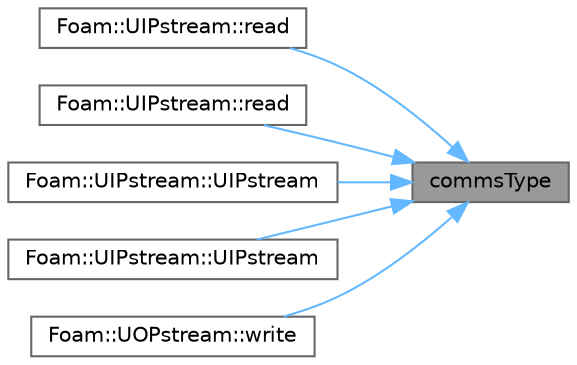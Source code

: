 digraph "commsType"
{
 // LATEX_PDF_SIZE
  bgcolor="transparent";
  edge [fontname=Helvetica,fontsize=10,labelfontname=Helvetica,labelfontsize=10];
  node [fontname=Helvetica,fontsize=10,shape=box,height=0.2,width=0.4];
  rankdir="RL";
  Node1 [id="Node000001",label="commsType",height=0.2,width=0.4,color="gray40", fillcolor="grey60", style="filled", fontcolor="black",tooltip=" "];
  Node1 -> Node2 [id="edge1_Node000001_Node000002",dir="back",color="steelblue1",style="solid",tooltip=" "];
  Node2 [id="Node000002",label="Foam::UIPstream::read",height=0.2,width=0.4,color="grey40", fillcolor="white", style="filled",URL="$classFoam_1_1UIPstream.html#ab438fa8567a08f090f120ee726b23b33",tooltip=" "];
  Node1 -> Node3 [id="edge2_Node000001_Node000003",dir="back",color="steelblue1",style="solid",tooltip=" "];
  Node3 [id="Node000003",label="Foam::UIPstream::read",height=0.2,width=0.4,color="grey40", fillcolor="white", style="filled",URL="$classFoam_1_1UIPstream.html#a0bd0c4d0eebb5c24e653809ffa365b06",tooltip=" "];
  Node1 -> Node4 [id="edge3_Node000001_Node000004",dir="back",color="steelblue1",style="solid",tooltip=" "];
  Node4 [id="Node000004",label="Foam::UIPstream::UIPstream",height=0.2,width=0.4,color="grey40", fillcolor="white", style="filled",URL="$classFoam_1_1UIPstream.html#a193e4e50352ab813224e4e70788392cd",tooltip=" "];
  Node1 -> Node5 [id="edge4_Node000001_Node000005",dir="back",color="steelblue1",style="solid",tooltip=" "];
  Node5 [id="Node000005",label="Foam::UIPstream::UIPstream",height=0.2,width=0.4,color="grey40", fillcolor="white", style="filled",URL="$classFoam_1_1UIPstream.html#a3139450cb3c6d3ba07a9721610024d45",tooltip=" "];
  Node1 -> Node6 [id="edge5_Node000001_Node000006",dir="back",color="steelblue1",style="solid",tooltip=" "];
  Node6 [id="Node000006",label="Foam::UOPstream::write",height=0.2,width=0.4,color="grey40", fillcolor="white", style="filled",URL="$classFoam_1_1UOPstream.html#aeed4d87faed984fad02aa530263517c2",tooltip=" "];
}
